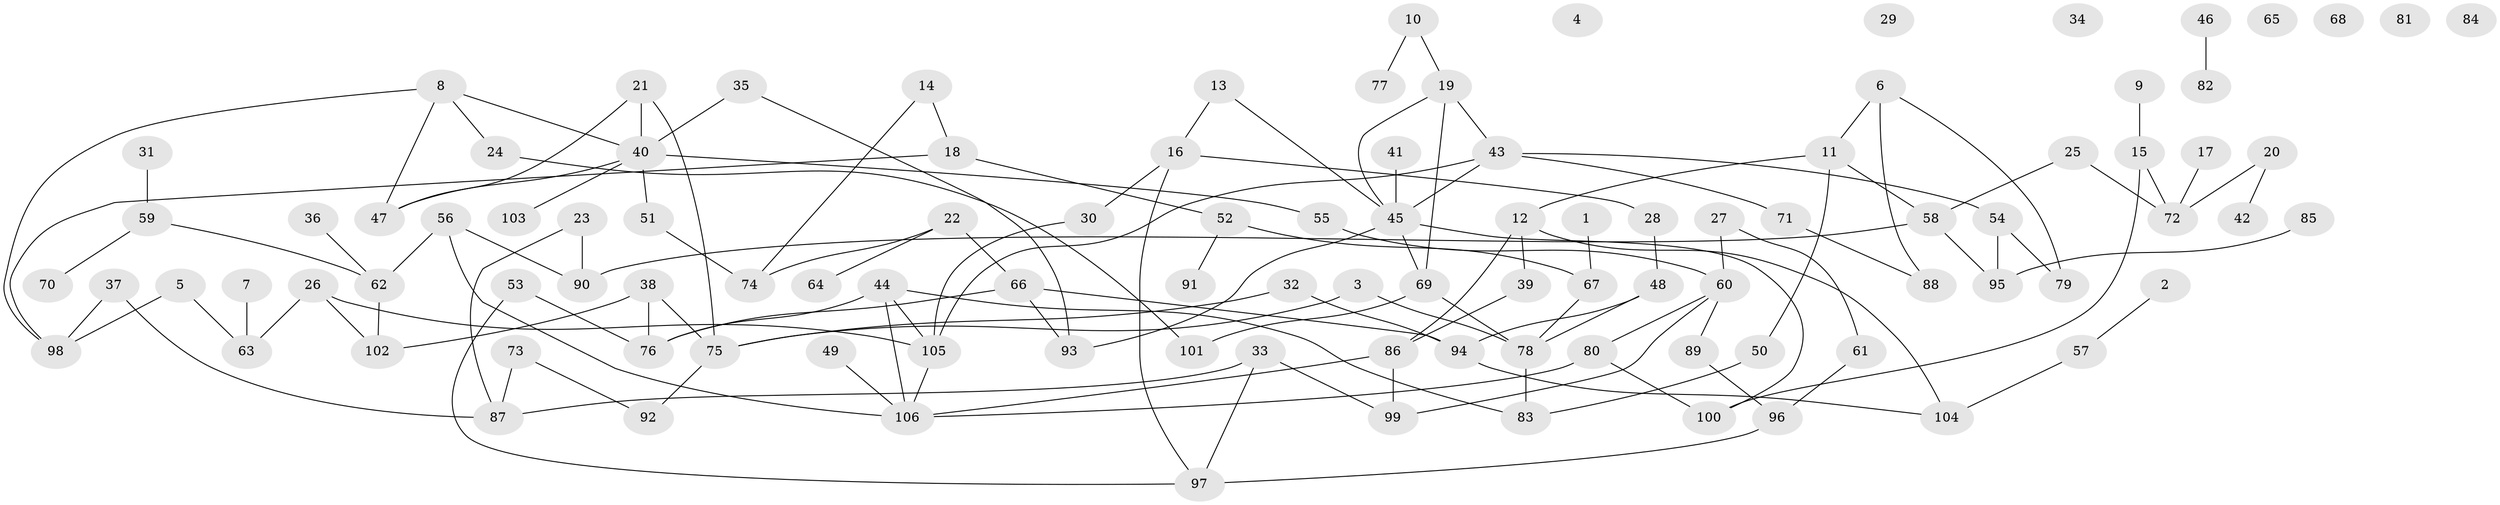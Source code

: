 // Generated by graph-tools (version 1.1) at 2025/00/03/09/25 03:00:48]
// undirected, 106 vertices, 135 edges
graph export_dot {
graph [start="1"]
  node [color=gray90,style=filled];
  1;
  2;
  3;
  4;
  5;
  6;
  7;
  8;
  9;
  10;
  11;
  12;
  13;
  14;
  15;
  16;
  17;
  18;
  19;
  20;
  21;
  22;
  23;
  24;
  25;
  26;
  27;
  28;
  29;
  30;
  31;
  32;
  33;
  34;
  35;
  36;
  37;
  38;
  39;
  40;
  41;
  42;
  43;
  44;
  45;
  46;
  47;
  48;
  49;
  50;
  51;
  52;
  53;
  54;
  55;
  56;
  57;
  58;
  59;
  60;
  61;
  62;
  63;
  64;
  65;
  66;
  67;
  68;
  69;
  70;
  71;
  72;
  73;
  74;
  75;
  76;
  77;
  78;
  79;
  80;
  81;
  82;
  83;
  84;
  85;
  86;
  87;
  88;
  89;
  90;
  91;
  92;
  93;
  94;
  95;
  96;
  97;
  98;
  99;
  100;
  101;
  102;
  103;
  104;
  105;
  106;
  1 -- 67;
  2 -- 57;
  3 -- 75;
  3 -- 78;
  5 -- 63;
  5 -- 98;
  6 -- 11;
  6 -- 79;
  6 -- 88;
  7 -- 63;
  8 -- 24;
  8 -- 40;
  8 -- 47;
  8 -- 98;
  9 -- 15;
  10 -- 19;
  10 -- 77;
  11 -- 12;
  11 -- 50;
  11 -- 58;
  12 -- 39;
  12 -- 86;
  12 -- 104;
  13 -- 16;
  13 -- 45;
  14 -- 18;
  14 -- 74;
  15 -- 72;
  15 -- 100;
  16 -- 28;
  16 -- 30;
  16 -- 97;
  17 -- 72;
  18 -- 52;
  18 -- 98;
  19 -- 43;
  19 -- 45;
  19 -- 69;
  20 -- 42;
  20 -- 72;
  21 -- 40;
  21 -- 47;
  21 -- 75;
  22 -- 64;
  22 -- 66;
  22 -- 74;
  23 -- 87;
  23 -- 90;
  24 -- 101;
  25 -- 58;
  25 -- 72;
  26 -- 63;
  26 -- 102;
  26 -- 105;
  27 -- 60;
  27 -- 61;
  28 -- 48;
  30 -- 105;
  31 -- 59;
  32 -- 75;
  32 -- 94;
  33 -- 87;
  33 -- 97;
  33 -- 99;
  35 -- 40;
  35 -- 93;
  36 -- 62;
  37 -- 87;
  37 -- 98;
  38 -- 75;
  38 -- 76;
  38 -- 102;
  39 -- 86;
  40 -- 47;
  40 -- 51;
  40 -- 55;
  40 -- 103;
  41 -- 45;
  43 -- 45;
  43 -- 54;
  43 -- 71;
  43 -- 105;
  44 -- 76;
  44 -- 83;
  44 -- 105;
  44 -- 106;
  45 -- 69;
  45 -- 93;
  45 -- 100;
  46 -- 82;
  48 -- 78;
  48 -- 94;
  49 -- 106;
  50 -- 83;
  51 -- 74;
  52 -- 67;
  52 -- 91;
  53 -- 76;
  53 -- 97;
  54 -- 79;
  54 -- 95;
  55 -- 60;
  56 -- 62;
  56 -- 90;
  56 -- 106;
  57 -- 104;
  58 -- 90;
  58 -- 95;
  59 -- 62;
  59 -- 70;
  60 -- 80;
  60 -- 89;
  60 -- 99;
  61 -- 96;
  62 -- 102;
  66 -- 76;
  66 -- 93;
  66 -- 94;
  67 -- 78;
  69 -- 78;
  69 -- 101;
  71 -- 88;
  73 -- 87;
  73 -- 92;
  75 -- 92;
  78 -- 83;
  80 -- 100;
  80 -- 106;
  85 -- 95;
  86 -- 99;
  86 -- 106;
  89 -- 96;
  94 -- 104;
  96 -- 97;
  105 -- 106;
}
